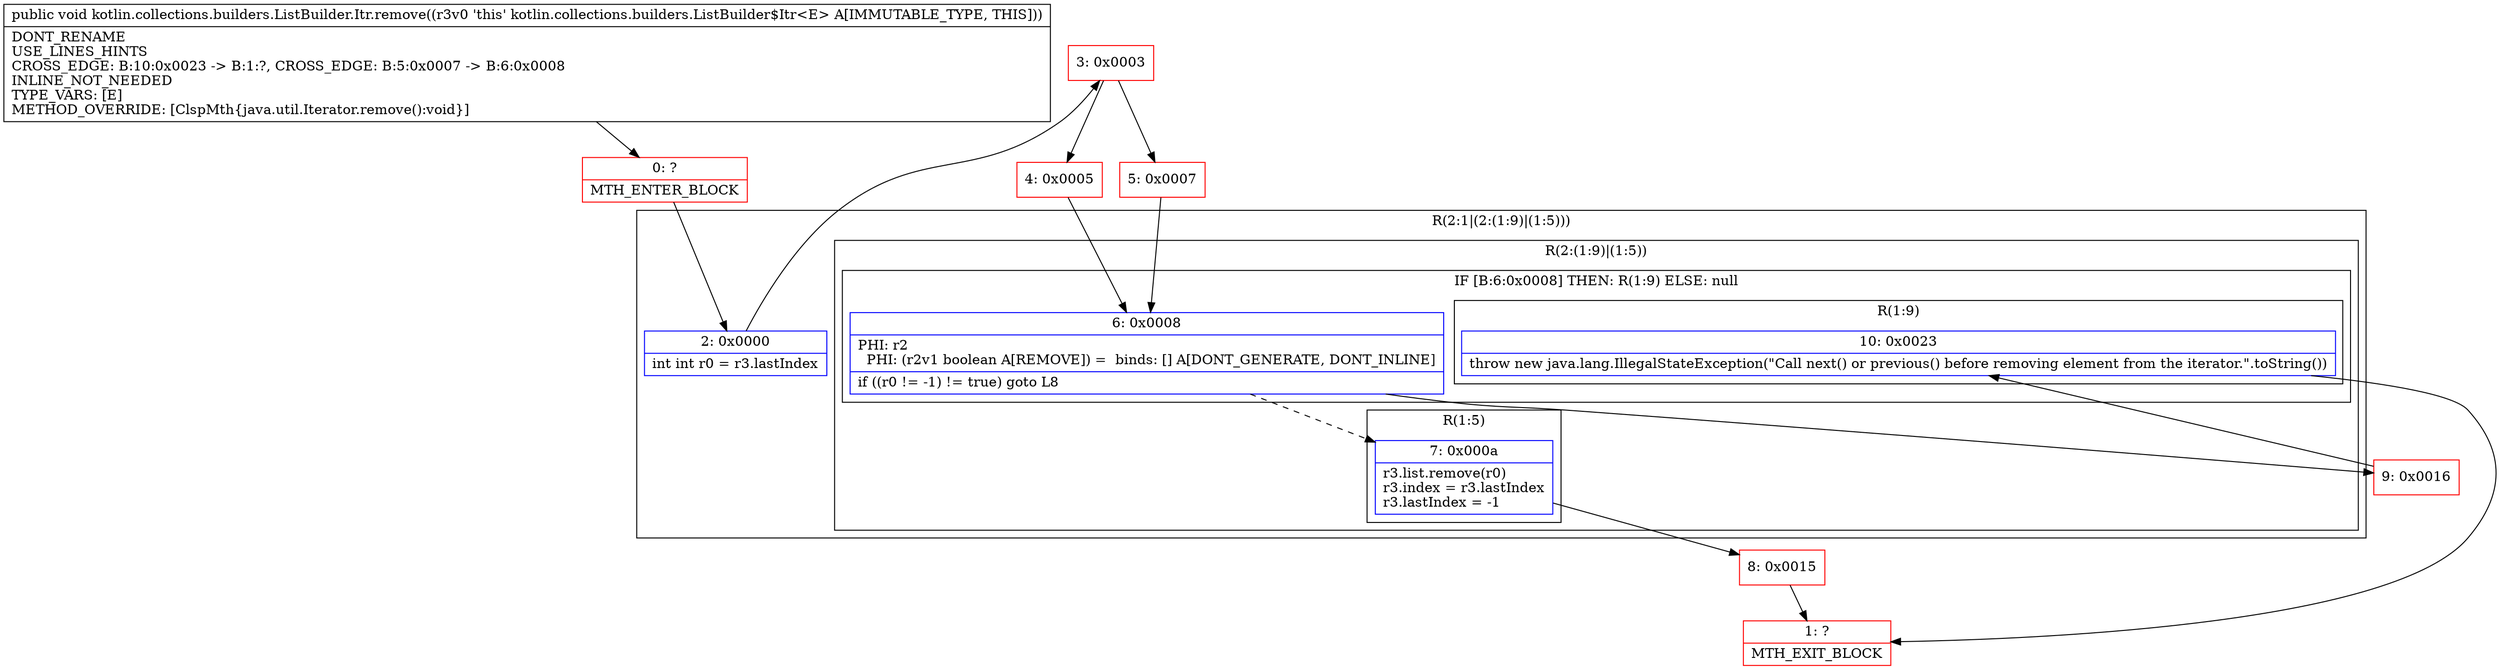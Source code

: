 digraph "CFG forkotlin.collections.builders.ListBuilder.Itr.remove()V" {
subgraph cluster_Region_278557808 {
label = "R(2:1|(2:(1:9)|(1:5)))";
node [shape=record,color=blue];
Node_2 [shape=record,label="{2\:\ 0x0000|int int r0 = r3.lastIndex\l}"];
subgraph cluster_Region_1433856459 {
label = "R(2:(1:9)|(1:5))";
node [shape=record,color=blue];
subgraph cluster_IfRegion_653607787 {
label = "IF [B:6:0x0008] THEN: R(1:9) ELSE: null";
node [shape=record,color=blue];
Node_6 [shape=record,label="{6\:\ 0x0008|PHI: r2 \l  PHI: (r2v1 boolean A[REMOVE]) =  binds: [] A[DONT_GENERATE, DONT_INLINE]\l|if ((r0 != \-1) != true) goto L8\l}"];
subgraph cluster_Region_992436791 {
label = "R(1:9)";
node [shape=record,color=blue];
Node_10 [shape=record,label="{10\:\ 0x0023|throw new java.lang.IllegalStateException(\"Call next() or previous() before removing element from the iterator.\".toString())\l}"];
}
}
subgraph cluster_Region_1524450801 {
label = "R(1:5)";
node [shape=record,color=blue];
Node_7 [shape=record,label="{7\:\ 0x000a|r3.list.remove(r0)\lr3.index = r3.lastIndex\lr3.lastIndex = \-1\l}"];
}
}
}
Node_0 [shape=record,color=red,label="{0\:\ ?|MTH_ENTER_BLOCK\l}"];
Node_3 [shape=record,color=red,label="{3\:\ 0x0003}"];
Node_4 [shape=record,color=red,label="{4\:\ 0x0005}"];
Node_8 [shape=record,color=red,label="{8\:\ 0x0015}"];
Node_1 [shape=record,color=red,label="{1\:\ ?|MTH_EXIT_BLOCK\l}"];
Node_9 [shape=record,color=red,label="{9\:\ 0x0016}"];
Node_5 [shape=record,color=red,label="{5\:\ 0x0007}"];
MethodNode[shape=record,label="{public void kotlin.collections.builders.ListBuilder.Itr.remove((r3v0 'this' kotlin.collections.builders.ListBuilder$Itr\<E\> A[IMMUTABLE_TYPE, THIS]))  | DONT_RENAME\lUSE_LINES_HINTS\lCROSS_EDGE: B:10:0x0023 \-\> B:1:?, CROSS_EDGE: B:5:0x0007 \-\> B:6:0x0008\lINLINE_NOT_NEEDED\lTYPE_VARS: [E]\lMETHOD_OVERRIDE: [ClspMth\{java.util.Iterator.remove():void\}]\l}"];
MethodNode -> Node_0;Node_2 -> Node_3;
Node_6 -> Node_7[style=dashed];
Node_6 -> Node_9;
Node_10 -> Node_1;
Node_7 -> Node_8;
Node_0 -> Node_2;
Node_3 -> Node_4;
Node_3 -> Node_5;
Node_4 -> Node_6;
Node_8 -> Node_1;
Node_9 -> Node_10;
Node_5 -> Node_6;
}

